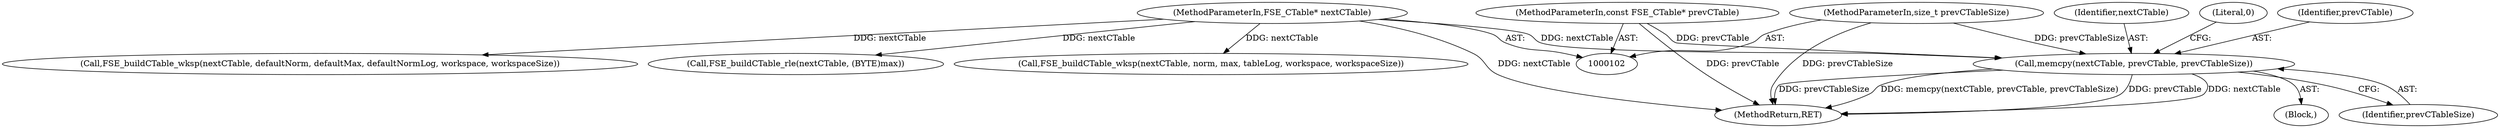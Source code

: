digraph "0_zstd_3e5cdf1b6a85843e991d7d10f6a2567c15580da0@API" {
"1000150" [label="(Call,memcpy(nextCTable, prevCTable, prevCTableSize))"];
"1000105" [label="(MethodParameterIn,FSE_CTable* nextCTable)"];
"1000115" [label="(MethodParameterIn,const FSE_CTable* prevCTable)"];
"1000116" [label="(MethodParameterIn,size_t prevCTableSize)"];
"1000151" [label="(Identifier,nextCTable)"];
"1000155" [label="(Literal,0)"];
"1000152" [label="(Identifier,prevCTable)"];
"1000247" [label="(MethodReturn,RET)"];
"1000150" [label="(Call,memcpy(nextCTable, prevCTable, prevCTableSize))"];
"1000115" [label="(MethodParameterIn,const FSE_CTable* prevCTable)"];
"1000116" [label="(MethodParameterIn,size_t prevCTableSize)"];
"1000158" [label="(Call,FSE_buildCTable_wksp(nextCTable, defaultNorm, defaultMax, defaultNormLog, workspace, workspaceSize))"];
"1000142" [label="(Call,FSE_buildCTable_rle(nextCTable, (BYTE)max))"];
"1000105" [label="(MethodParameterIn,FSE_CTable* nextCTable)"];
"1000133" [label="(Block,)"];
"1000153" [label="(Identifier,prevCTableSize)"];
"1000231" [label="(Call,FSE_buildCTable_wksp(nextCTable, norm, max, tableLog, workspace, workspaceSize))"];
"1000150" -> "1000133"  [label="AST: "];
"1000150" -> "1000153"  [label="CFG: "];
"1000151" -> "1000150"  [label="AST: "];
"1000152" -> "1000150"  [label="AST: "];
"1000153" -> "1000150"  [label="AST: "];
"1000155" -> "1000150"  [label="CFG: "];
"1000150" -> "1000247"  [label="DDG: prevCTable"];
"1000150" -> "1000247"  [label="DDG: nextCTable"];
"1000150" -> "1000247"  [label="DDG: prevCTableSize"];
"1000150" -> "1000247"  [label="DDG: memcpy(nextCTable, prevCTable, prevCTableSize)"];
"1000105" -> "1000150"  [label="DDG: nextCTable"];
"1000115" -> "1000150"  [label="DDG: prevCTable"];
"1000116" -> "1000150"  [label="DDG: prevCTableSize"];
"1000105" -> "1000102"  [label="AST: "];
"1000105" -> "1000247"  [label="DDG: nextCTable"];
"1000105" -> "1000142"  [label="DDG: nextCTable"];
"1000105" -> "1000158"  [label="DDG: nextCTable"];
"1000105" -> "1000231"  [label="DDG: nextCTable"];
"1000115" -> "1000102"  [label="AST: "];
"1000115" -> "1000247"  [label="DDG: prevCTable"];
"1000116" -> "1000102"  [label="AST: "];
"1000116" -> "1000247"  [label="DDG: prevCTableSize"];
}
